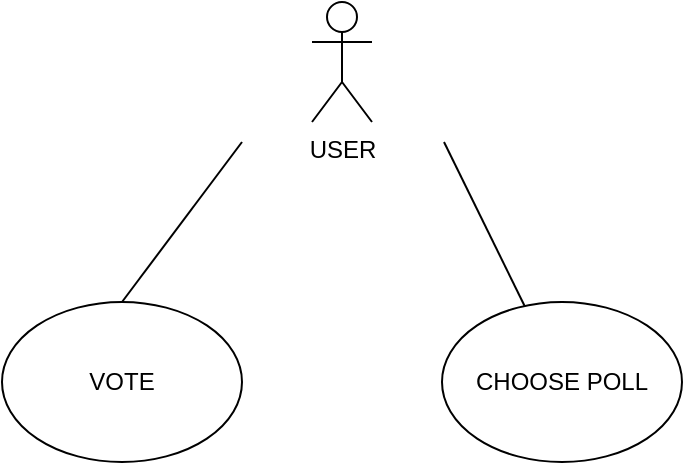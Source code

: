 <mxfile version="20.3.0" type="device"><diagram id="lRqyCvMhvGEpojqTEvxw" name="Page-1"><mxGraphModel dx="1022" dy="428" grid="1" gridSize="10" guides="1" tooltips="1" connect="1" arrows="1" fold="1" page="1" pageScale="1" pageWidth="827" pageHeight="1169" math="0" shadow="0"><root><mxCell id="0"/><mxCell id="1" parent="0"/><mxCell id="wxuL7WW8uTD45SmZBrvC-3" value="VOTE" style="ellipse;whiteSpace=wrap;html=1;" vertex="1" parent="1"><mxGeometry x="180" y="200" width="120" height="80" as="geometry"/></mxCell><mxCell id="wxuL7WW8uTD45SmZBrvC-5" value="CHOOSE POLL" style="ellipse;whiteSpace=wrap;html=1;" vertex="1" parent="1"><mxGeometry x="400" y="200" width="120" height="80" as="geometry"/></mxCell><mxCell id="wxuL7WW8uTD45SmZBrvC-8" value="" style="endArrow=none;html=1;rounded=0;exitX=0.5;exitY=0;exitDx=0;exitDy=0;" edge="1" parent="1" source="wxuL7WW8uTD45SmZBrvC-3"><mxGeometry width="50" height="50" relative="1" as="geometry"><mxPoint x="230" y="180" as="sourcePoint"/><mxPoint x="300" y="120" as="targetPoint"/></mxGeometry></mxCell><mxCell id="wxuL7WW8uTD45SmZBrvC-9" value="" style="endArrow=none;html=1;rounded=0;" edge="1" parent="1" source="wxuL7WW8uTD45SmZBrvC-5"><mxGeometry width="50" height="50" relative="1" as="geometry"><mxPoint x="370" y="180" as="sourcePoint"/><mxPoint x="401" y="120" as="targetPoint"/></mxGeometry></mxCell><mxCell id="wxuL7WW8uTD45SmZBrvC-10" value="USER&lt;br&gt;" style="shape=umlActor;verticalLabelPosition=bottom;verticalAlign=top;html=1;outlineConnect=0;" vertex="1" parent="1"><mxGeometry x="335" y="50" width="30" height="60" as="geometry"/></mxCell></root></mxGraphModel></diagram></mxfile>